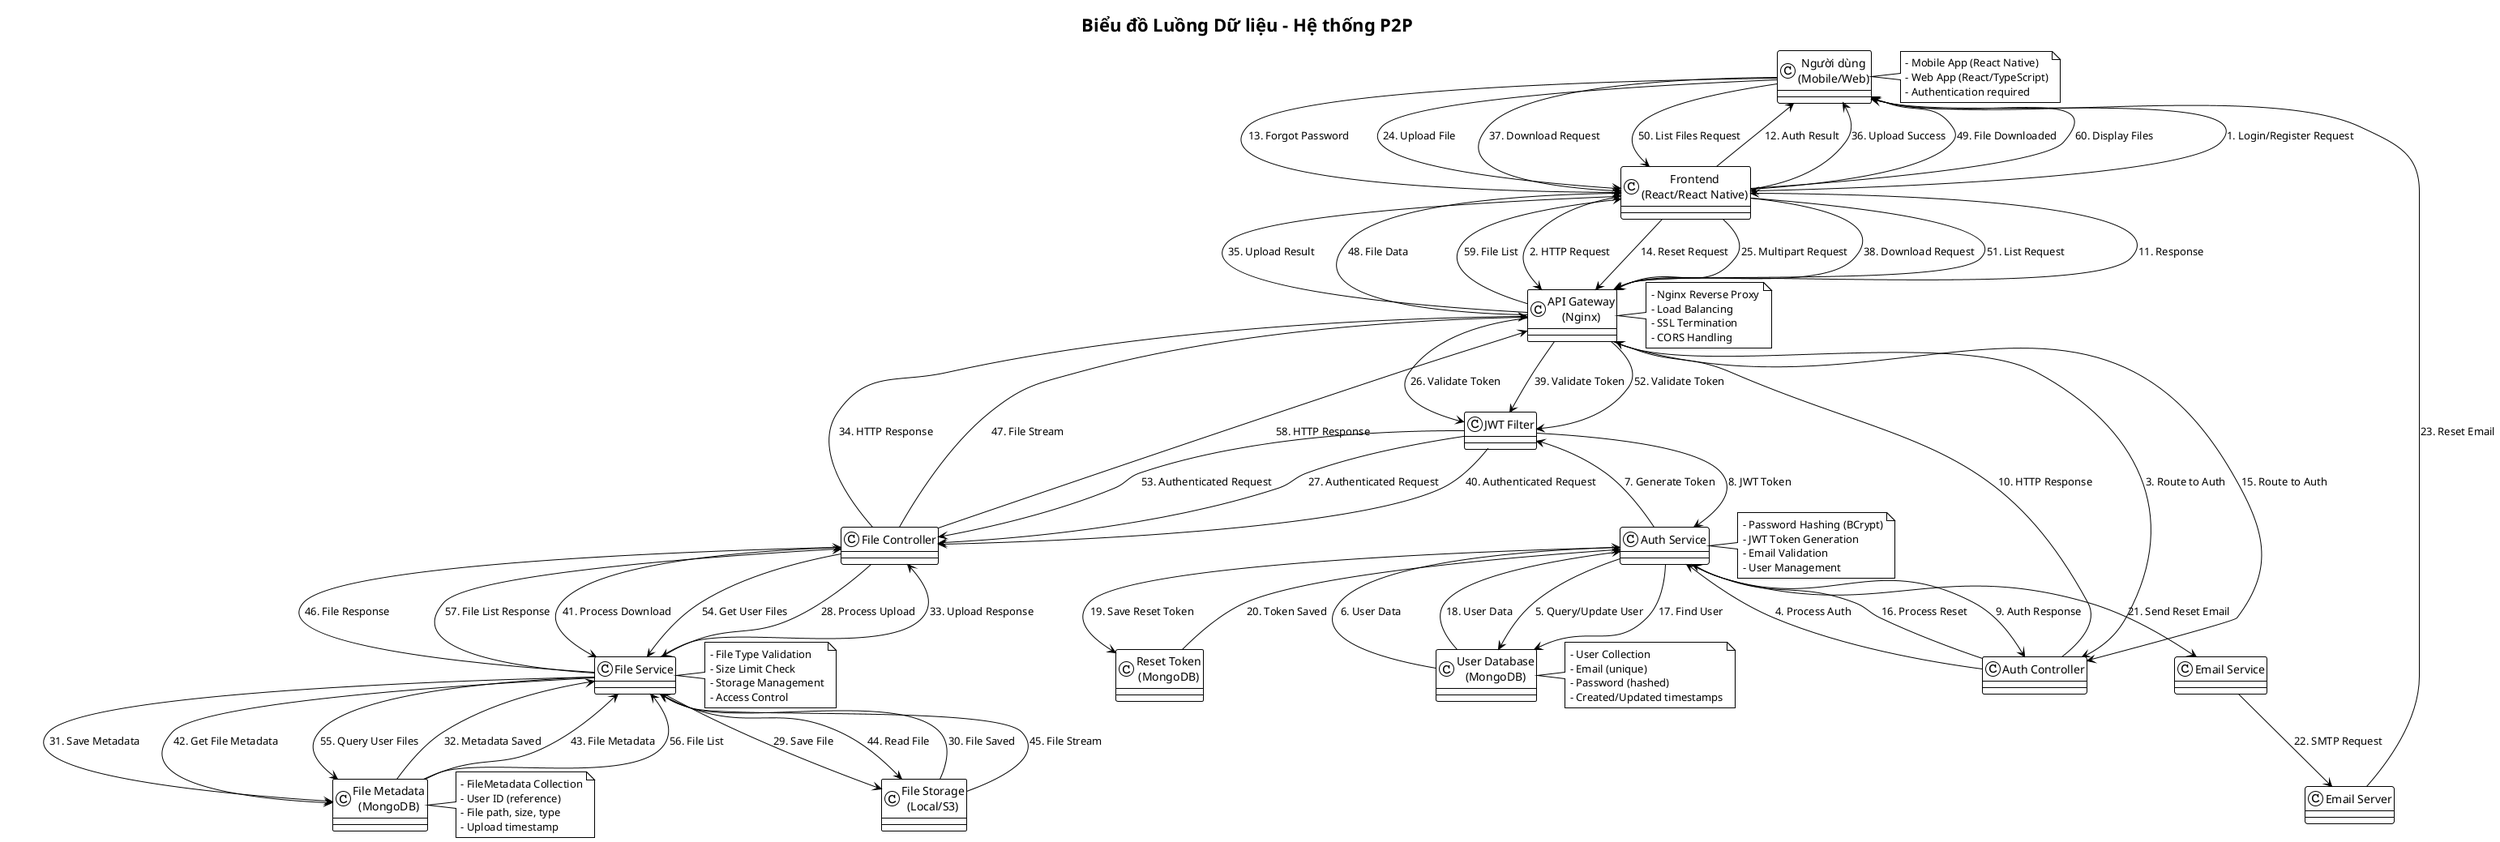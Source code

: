 @startuml DataFlow
!theme plain
skinparam backgroundColor #FFFFFF
skinparam component {
    BackgroundColor #E8F4FD
    BorderColor #2E86AB
    FontColor #2E86AB
}

title Biểu đồ Luồng Dữ liệu - Hệ thống P2P

!define EXTERNAL_ENTITY class
!define PROCESS class
!define DATA_STORE class

EXTERNAL_ENTITY "Người dùng\n(Mobile/Web)" as User
EXTERNAL_ENTITY "Email Server" as EmailServer

PROCESS "Frontend\n(React/React Native)" as Frontend
PROCESS "API Gateway\n(Nginx)" as Gateway
PROCESS "Auth Controller" as AuthController
PROCESS "File Controller" as FileController
PROCESS "Auth Service" as AuthService
PROCESS "File Service" as FileService
PROCESS "Email Service" as EmailService
PROCESS "JWT Filter" as JWTFilter

DATA_STORE "User Database\n(MongoDB)" as UserDB
DATA_STORE "File Metadata\n(MongoDB)" as FileDB
DATA_STORE "File Storage\n(Local/S3)" as FileStorage
DATA_STORE "Reset Token\n(MongoDB)" as TokenDB

' Authentication Flow
User --> Frontend : 1. Login/Register Request
Frontend --> Gateway : 2. HTTP Request
Gateway --> AuthController : 3. Route to Auth
AuthController --> AuthService : 4. Process Auth
AuthService --> UserDB : 5. Query/Update User
UserDB --> AuthService : 6. User Data
AuthService --> JWTFilter : 7. Generate Token
JWTFilter --> AuthService : 8. JWT Token
AuthService --> AuthController : 9. Auth Response
AuthController --> Gateway : 10. HTTP Response
Gateway --> Frontend : 11. Response
Frontend --> User : 12. Auth Result

' Password Reset Flow
User --> Frontend : 13. Forgot Password
Frontend --> Gateway : 14. Reset Request
Gateway --> AuthController : 15. Route to Auth
AuthController --> AuthService : 16. Process Reset
AuthService --> UserDB : 17. Find User
UserDB --> AuthService : 18. User Data
AuthService --> TokenDB : 19. Save Reset Token
TokenDB --> AuthService : 20. Token Saved
AuthService --> EmailService : 21. Send Reset Email
EmailService --> EmailServer : 22. SMTP Request
EmailServer --> User : 23. Reset Email

' File Upload Flow
User --> Frontend : 24. Upload File
Frontend --> Gateway : 25. Multipart Request
Gateway --> JWTFilter : 26. Validate Token
JWTFilter --> FileController : 27. Authenticated Request
FileController --> FileService : 28. Process Upload
FileService --> FileStorage : 29. Save File
FileStorage --> FileService : 30. File Saved
FileService --> FileDB : 31. Save Metadata
FileDB --> FileService : 32. Metadata Saved
FileService --> FileController : 33. Upload Response
FileController --> Gateway : 34. HTTP Response
Gateway --> Frontend : 35. Upload Result
Frontend --> User : 36. Upload Success

' File Download Flow
User --> Frontend : 37. Download Request
Frontend --> Gateway : 38. Download Request
Gateway --> JWTFilter : 39. Validate Token
JWTFilter --> FileController : 40. Authenticated Request
FileController --> FileService : 41. Process Download
FileService --> FileDB : 42. Get File Metadata
FileDB --> FileService : 43. File Metadata
FileService --> FileStorage : 44. Read File
FileStorage --> FileService : 45. File Stream
FileService --> FileController : 46. File Response
FileController --> Gateway : 47. File Stream
Gateway --> Frontend : 48. File Data
Frontend --> User : 49. File Downloaded

' File List Flow
User --> Frontend : 50. List Files Request
Frontend --> Gateway : 51. List Request
Gateway --> JWTFilter : 52. Validate Token
JWTFilter --> FileController : 53. Authenticated Request
FileController --> FileService : 54. Get User Files
FileService --> FileDB : 55. Query User Files
FileDB --> FileService : 56. File List
FileService --> FileController : 57. File List Response
FileController --> Gateway : 58. HTTP Response
Gateway --> Frontend : 59. File List
Frontend --> User : 60. Display Files

note right of User
  - Mobile App (React Native)
  - Web App (React/TypeScript)
  - Authentication required
end note

note right of Gateway
  - Nginx Reverse Proxy
  - Load Balancing
  - SSL Termination
  - CORS Handling
end note

note right of AuthService
  - Password Hashing (BCrypt)
  - JWT Token Generation
  - Email Validation
  - User Management
end note

note right of FileService
  - File Type Validation
  - Size Limit Check
  - Storage Management
  - Access Control
end note

note right of UserDB
  - User Collection
  - Email (unique)
  - Password (hashed)
  - Created/Updated timestamps
end note

note right of FileDB
  - FileMetadata Collection
  - User ID (reference)
  - File path, size, type
  - Upload timestamp
end note

@enduml 